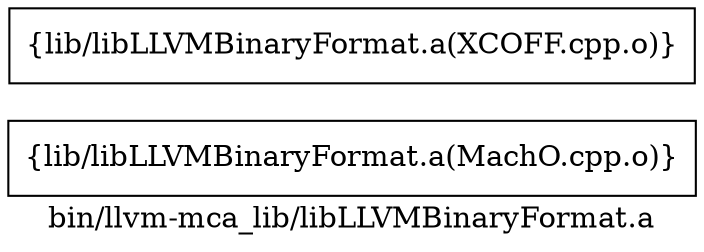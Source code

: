 digraph "bin/llvm-mca_lib/libLLVMBinaryFormat.a" {
	label="bin/llvm-mca_lib/libLLVMBinaryFormat.a";
	rankdir=LR;

	Node0x561faab34668 [shape=record,shape=box,group=0,label="{lib/libLLVMBinaryFormat.a(MachO.cpp.o)}"];
	Node0x561faab35608 [shape=record,shape=box,group=0,label="{lib/libLLVMBinaryFormat.a(XCOFF.cpp.o)}"];
}
